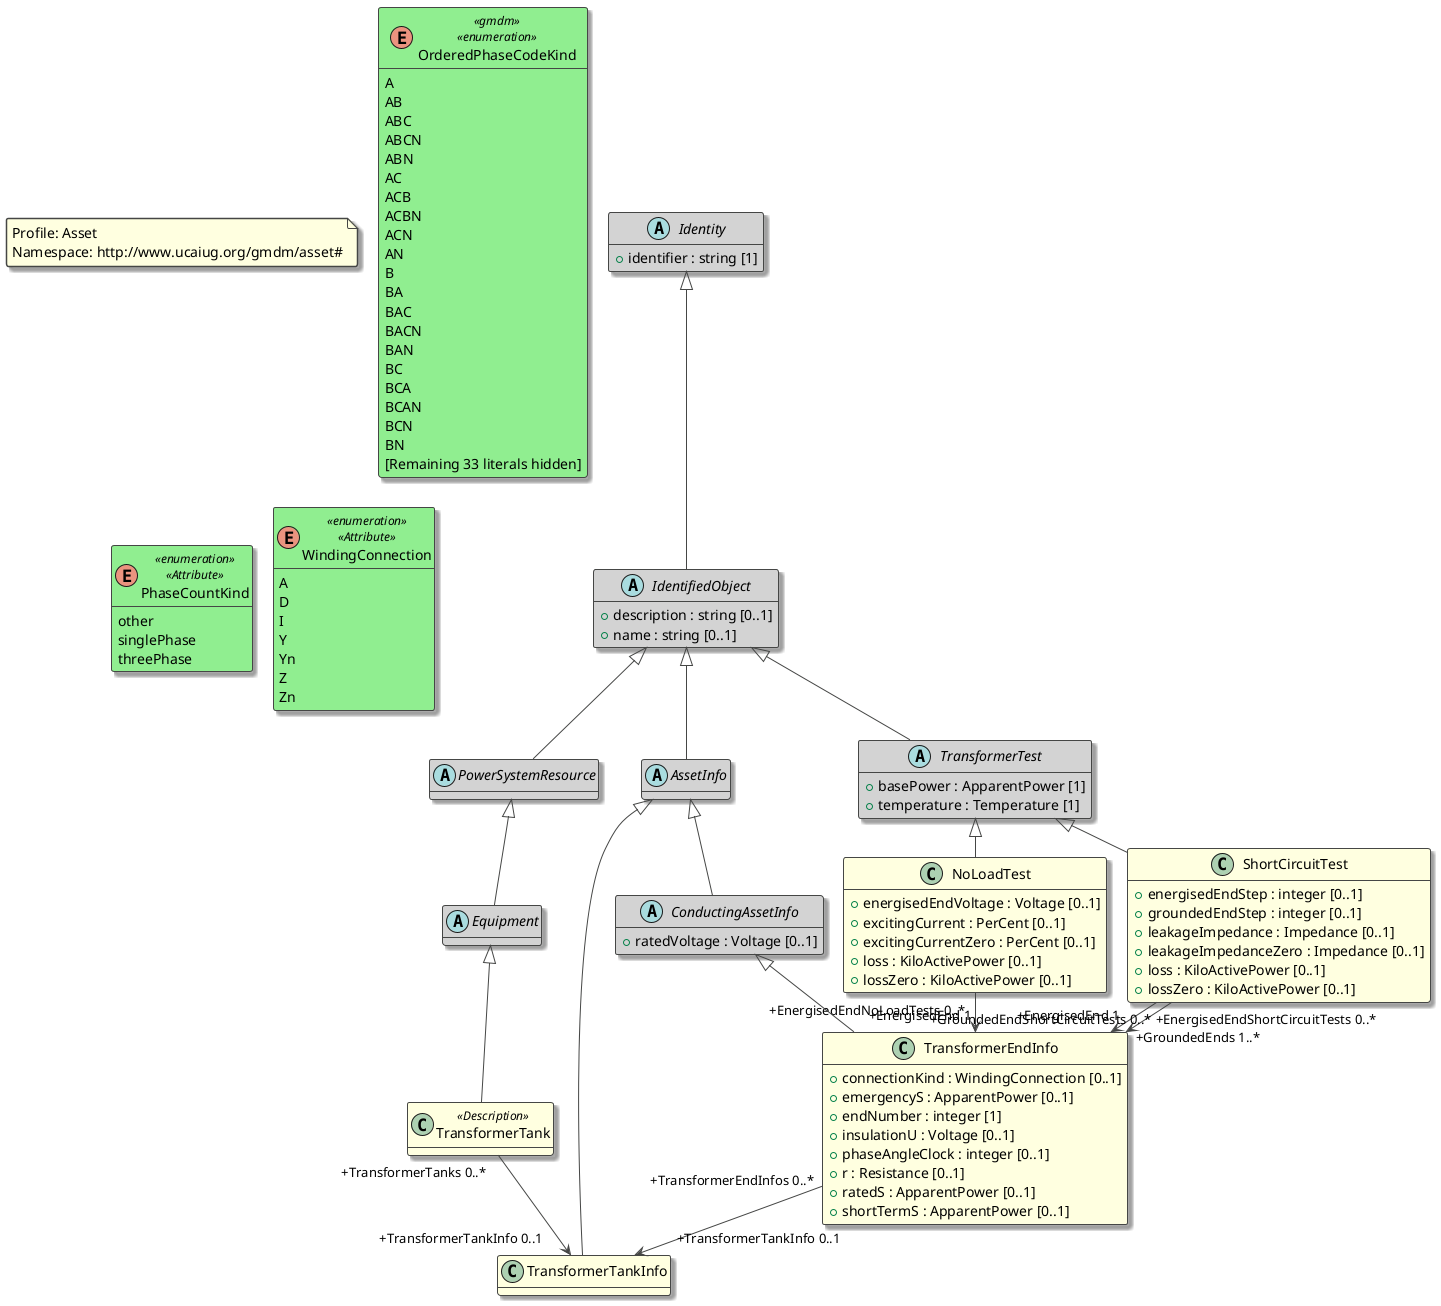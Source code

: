 @startuml
top to bottom direction
hide empty methods

' Here we adjust the horizontal spacing for better spatial rendering (the PlantUML default is ~20)
skinparam nodesep 20
' Here we adjust the vertical spacing for better spatial rendering (the PlantUML default is ~30)
skinparam ranksep 30

skinparam BackgroundColor #FFFFFF
skinparam shadowing false
skinparam RoundCorner 5
skinparam BorderColor #454645
skinparam ArrowColor #454645
skinparam FontColor #000000

skinparam class {
  ' Concrete classes style definition
  BackgroundColor #FFFFE0
  FontColor #000000
  AttributeFontColor #000000
  StereotypeFontColor #000000
  HeaderFontColor #000000
  BorderColor #454645
  BorderThickness 1
  
  ' Abstract classes style definition
  BackgroundColor<<abstract>> #D3D3D3
  FontColor<<abstract>> #000000
  AttributeFontColor<<abstract>> #000000
  StereotypeFontColor<<abstract>> #000000
  HeaderFontColor<<abstract>> #000000
  BorderColor<<abstract>> #454645
  BorderThickness<<abstract>> 1
  
  ' Enumerations style definition
  BackgroundColor<<enumeration>> #90EE90
  FontColor<<enumeration>> #000000
  AttributeFontColor<<enumeration>> #000000
  StereotypeFontColor<<enumeration>> #000000
  HeaderFontColor <<enumeration>> #000000
  BorderColor<<enumeration>> #454645
  BorderThickness<<enumeration>> 1
  
  ' CIMDatatypes style definition
  BackgroundColor<<CIMDatatype>> #FFEBCD
  FontColor<<CIMDatatype>> #000000
  AttributeFontColor<<CIMDatatype>> #000000
  StereotypeFontColor<<CIMDatatype>> #000000
  HeaderFontColor<<CIMDatatype>> #000000
  BorderColor<<CIMDatatype>> #454645
  BorderThickness<<CIMDatatype>> 1
  
  ' Compound classes style definition
  BackgroundColor<<Compound>> #FFEBCD
  FontColor<<Compound>> #000000
  AttributeFontColor<<Compound>> #000000
  StereotypeFontColor<<Compound>> #000000
  HeaderFontColor<<Compound>> #000000
  BorderColor<<Compound>> #454645
  BorderThickness<<Compound>> 1
  
  ' Primitive classes style definition
  BackgroundColor<<Primitive>> #E6E6FF
  FontColor<<Primitive>> #000000
  AttributeFontColor<<Primitive>> #000000
  StereotypeFontColor<<Primitive>> #000000
  HeaderFontColor<<Primitive>> #000000
  BorderColor<<Primitive>> #454645
  BorderThickness<<Primitive>> 1
  
  ' Errors classes style definition
  BackgroundColor<<error>> #FFC0CB
  FontColor<<error>> #000000
  AttributeFontColor<<error>> #000000
  StereotypeFontColor<<error>> #000000
  HeaderFontColor<<error>> #000000
  BorderColor<<error>> #454645
  BorderThickness<<error>> 1
}
skinparam shadowing true

hide <<abstract>> stereotype
hide <<error>> stereotype


skinparam note {
  BorderColor #454645
  BorderThickness 1.5
  FontSize 14
  Font Bold
  FontColor #000000
}
' Add a note towards the upper left corner of the diagram
note as AssetNote #lightyellow
   Profile: Asset
   Namespace: http://www.ucaiug.org/gmdm/asset#
end note

' AssetInfo inherits from IdentifiedObject
abstract class AssetInfo  <<abstract>> {
}

IdentifiedObject <|-- AssetInfo

' ConductingAssetInfo inherits from AssetInfo
abstract class ConductingAssetInfo  <<abstract>> {
   +ratedVoltage : Voltage [0..1]
}

AssetInfo <|-- ConductingAssetInfo

' Equipment inherits from PowerSystemResource
abstract class Equipment  <<abstract>> {
}

PowerSystemResource <|-- Equipment

' IdentifiedObject inherits from Identity
abstract class IdentifiedObject  <<abstract>> {
   +description : string [0..1]
   +name : string [0..1]
}

Identity <|-- IdentifiedObject

' Identity
abstract class Identity  <<abstract>> {
   +identifier : string [1]
}


' NoLoadTest inherits from TransformerTest
class NoLoadTest   {
   +energisedEndVoltage : Voltage [0..1]
   +excitingCurrent : PerCent [0..1]
   +excitingCurrentZero : PerCent [0..1]
   +loss : KiloActivePower [0..1]
   +lossZero : KiloActivePower [0..1]
}

TransformerTest <|-- NoLoadTest
NoLoadTest "+EnergisedEndNoLoadTests 0..*" --> "+EnergisedEnd 1" TransformerEndInfo

' Enumeration OrderedPhaseCodeKind
enum OrderedPhaseCodeKind <<gmdm>><<enumeration>>  {
   A
   AB
   ABC
   ABCN
   ABN
   AC
   ACB
   ACBN
   ACN
   AN
   B
   BA
   BAC
   BACN
   BAN
   BC
   BCA
   BCAN
   BCN
   BN
   [Remaining 33 literals hidden]
}

' Enumeration PhaseCountKind
enum PhaseCountKind <<enumeration>><<Attribute>>  {
   other
   singlePhase
   threePhase
}

' PowerSystemResource inherits from IdentifiedObject
abstract class PowerSystemResource  <<abstract>> {
}

IdentifiedObject <|-- PowerSystemResource

' ShortCircuitTest inherits from TransformerTest
class ShortCircuitTest   {
   +energisedEndStep : integer [0..1]
   +groundedEndStep : integer [0..1]
   +leakageImpedance : Impedance [0..1]
   +leakageImpedanceZero : Impedance [0..1]
   +loss : KiloActivePower [0..1]
   +lossZero : KiloActivePower [0..1]
}

TransformerTest <|-- ShortCircuitTest
ShortCircuitTest "+EnergisedEndShortCircuitTests 0..*" --> "+EnergisedEnd 1" TransformerEndInfo
ShortCircuitTest "+GroundedEndShortCircuitTests 0..*" --> "+GroundedEnds 1..*" TransformerEndInfo

' TransformerEndInfo inherits from ConductingAssetInfo
class TransformerEndInfo   {
   +connectionKind : WindingConnection [0..1]
   +emergencyS : ApparentPower [0..1]
   +endNumber : integer [1]
   +insulationU : Voltage [0..1]
   +phaseAngleClock : integer [0..1]
   +r : Resistance [0..1]
   +ratedS : ApparentPower [0..1]
   +shortTermS : ApparentPower [0..1]
}

ConductingAssetInfo <|-- TransformerEndInfo
TransformerEndInfo "+TransformerEndInfos 0..*" --> "+TransformerTankInfo 0..1" TransformerTankInfo

' TransformerTank inherits from Equipment
class TransformerTank <<Description>>  {
}

Equipment <|-- TransformerTank
TransformerTank "+TransformerTanks 0..*" --> "+TransformerTankInfo 0..1" TransformerTankInfo

' TransformerTankInfo inherits from AssetInfo
class TransformerTankInfo   {
}

AssetInfo <|-- TransformerTankInfo

' TransformerTest inherits from IdentifiedObject
abstract class TransformerTest  <<abstract>> {
   +basePower : ApparentPower [1]
   +temperature : Temperature [1]
}

IdentifiedObject <|-- TransformerTest

' Enumeration WindingConnection
enum WindingConnection <<enumeration>><<Attribute>>  {
   A
   D
   I
   Y
   Yn
   Z
   Zn
}

@enduml
